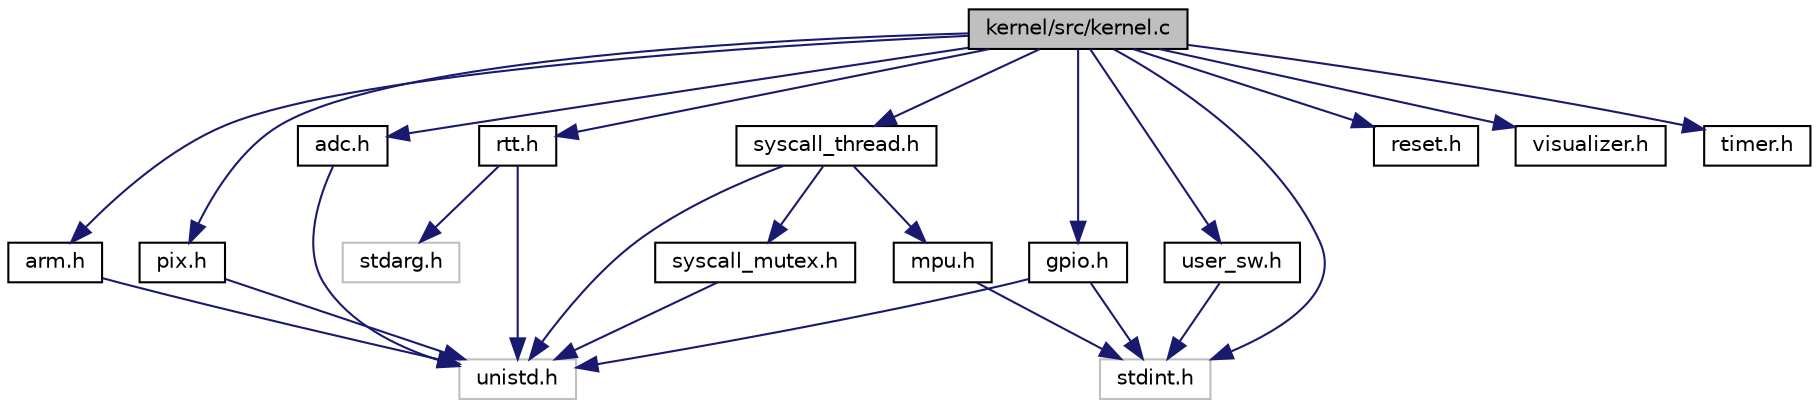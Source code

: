 digraph "kernel/src/kernel.c"
{
 // LATEX_PDF_SIZE
  edge [fontname="Helvetica",fontsize="10",labelfontname="Helvetica",labelfontsize="10"];
  node [fontname="Helvetica",fontsize="10",shape=record];
  Node1 [label="kernel/src/kernel.c",height=0.2,width=0.4,color="black", fillcolor="grey75", style="filled", fontcolor="black",tooltip="starting point for kernel-space operations"];
  Node1 -> Node2 [color="midnightblue",fontsize="10",style="solid",fontname="Helvetica"];
  Node2 [label="arm.h",height=0.2,width=0.4,color="black", fillcolor="white", style="filled",URL="$arm_8h.html",tooltip="Assembly wrappers for arm instructions."];
  Node2 -> Node3 [color="midnightblue",fontsize="10",style="solid",fontname="Helvetica"];
  Node3 [label="unistd.h",height=0.2,width=0.4,color="grey75", fillcolor="white", style="filled",tooltip=" "];
  Node1 -> Node4 [color="midnightblue",fontsize="10",style="solid",fontname="Helvetica"];
  Node4 [label="stdint.h",height=0.2,width=0.4,color="grey75", fillcolor="white", style="filled",tooltip=" "];
  Node1 -> Node5 [color="midnightblue",fontsize="10",style="solid",fontname="Helvetica"];
  Node5 [label="gpio.h",height=0.2,width=0.4,color="black", fillcolor="white", style="filled",URL="$gpio_8h.html",tooltip="Prototypes for GPIO configuration, set, clear, and read."];
  Node5 -> Node3 [color="midnightblue",fontsize="10",style="solid",fontname="Helvetica"];
  Node5 -> Node4 [color="midnightblue",fontsize="10",style="solid",fontname="Helvetica"];
  Node1 -> Node6 [color="midnightblue",fontsize="10",style="solid",fontname="Helvetica"];
  Node6 [label="rtt.h",height=0.2,width=0.4,color="black", fillcolor="white", style="filled",URL="$rtt_8h.html",tooltip="structs, defines, and prototypes for RTT"];
  Node6 -> Node3 [color="midnightblue",fontsize="10",style="solid",fontname="Helvetica"];
  Node6 -> Node7 [color="midnightblue",fontsize="10",style="solid",fontname="Helvetica"];
  Node7 [label="stdarg.h",height=0.2,width=0.4,color="grey75", fillcolor="white", style="filled",tooltip=" "];
  Node1 -> Node8 [color="midnightblue",fontsize="10",style="solid",fontname="Helvetica"];
  Node8 [label="reset.h",height=0.2,width=0.4,color="black", fillcolor="white", style="filled",URL="$reset_8h.html",tooltip="prototypes for pin reset"];
  Node1 -> Node9 [color="midnightblue",fontsize="10",style="solid",fontname="Helvetica"];
  Node9 [label="user_sw.h",height=0.2,width=0.4,color="black", fillcolor="white", style="filled",URL="$user__sw_8h_source.html",tooltip=" "];
  Node9 -> Node4 [color="midnightblue",fontsize="10",style="solid",fontname="Helvetica"];
  Node1 -> Node10 [color="midnightblue",fontsize="10",style="solid",fontname="Helvetica"];
  Node10 [label="syscall_thread.h",height=0.2,width=0.4,color="black", fillcolor="white", style="filled",URL="$syscall__thread_8h.html",tooltip="system calls to support thread library for lab 4"];
  Node10 -> Node3 [color="midnightblue",fontsize="10",style="solid",fontname="Helvetica"];
  Node10 -> Node11 [color="midnightblue",fontsize="10",style="solid",fontname="Helvetica"];
  Node11 [label="mpu.h",height=0.2,width=0.4,color="black", fillcolor="white", style="filled",URL="$mpu_8h.html",tooltip="prototypes for memory protection"];
  Node11 -> Node4 [color="midnightblue",fontsize="10",style="solid",fontname="Helvetica"];
  Node10 -> Node12 [color="midnightblue",fontsize="10",style="solid",fontname="Helvetica"];
  Node12 [label="syscall_mutex.h",height=0.2,width=0.4,color="black", fillcolor="white", style="filled",URL="$syscall__mutex_8h_source.html",tooltip=" "];
  Node12 -> Node3 [color="midnightblue",fontsize="10",style="solid",fontname="Helvetica"];
  Node1 -> Node13 [color="midnightblue",fontsize="10",style="solid",fontname="Helvetica"];
  Node13 [label="visualizer.h",height=0.2,width=0.4,color="black", fillcolor="white", style="filled",URL="$visualizer_8h.html",tooltip="prototypes for color visualizer"];
  Node1 -> Node14 [color="midnightblue",fontsize="10",style="solid",fontname="Helvetica"];
  Node14 [label="pix.h",height=0.2,width=0.4,color="black", fillcolor="white", style="filled",URL="$pix_8h.html",tooltip="constants and prototypes for ws2812b \"Neopixel\" PWM driver"];
  Node14 -> Node3 [color="midnightblue",fontsize="10",style="solid",fontname="Helvetica"];
  Node1 -> Node15 [color="midnightblue",fontsize="10",style="solid",fontname="Helvetica"];
  Node15 [label="adc.h",height=0.2,width=0.4,color="black", fillcolor="white", style="filled",URL="$adc_8h.html",tooltip="prototypes for ADC driver"];
  Node15 -> Node3 [color="midnightblue",fontsize="10",style="solid",fontname="Helvetica"];
  Node1 -> Node16 [color="midnightblue",fontsize="10",style="solid",fontname="Helvetica"];
  Node16 [label="timer.h",height=0.2,width=0.4,color="black", fillcolor="white", style="filled",URL="$timer_8h.html",tooltip="function prototypes for systick timer"];
}
